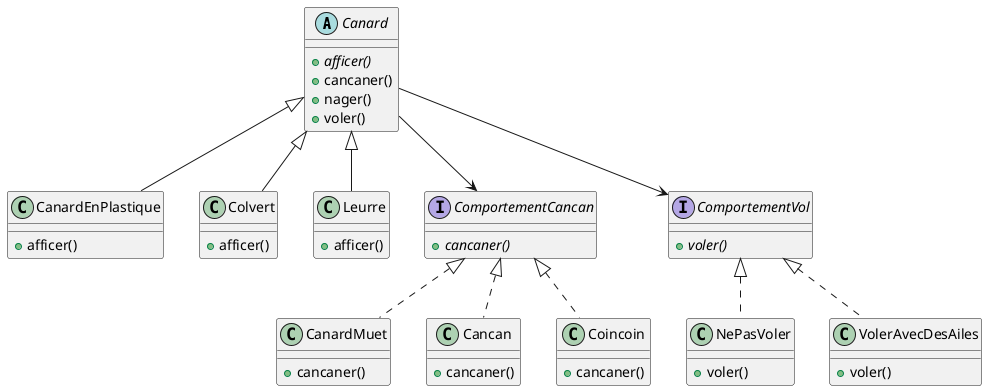@startuml

abstract class Canard {
    +{abstract} afficer()
    +cancaner()
    +nager()
    +voler()
}

class CanardEnPlastique extends Canard {
    +afficer()
}

class Colvert extends Canard {
    +afficer()
}

class Leurre extends Canard {
    +afficer()
}

interface ComportementCancan {
    +{abstract} cancaner()
}

class CanardMuet implements ComportementCancan {
    +cancaner()
}

class Cancan implements ComportementCancan {
    +cancaner()
}

class Coincoin implements ComportementCancan {
    +cancaner()
}

interface ComportementVol {
    +{abstract} voler()
}

class NePasVoler implements ComportementVol {
    +voler()
}

class VolerAvecDesAiles implements ComportementVol {
    +voler()
}

  Canard --> ComportementCancan
  Canard --> ComportementVol

@enduml